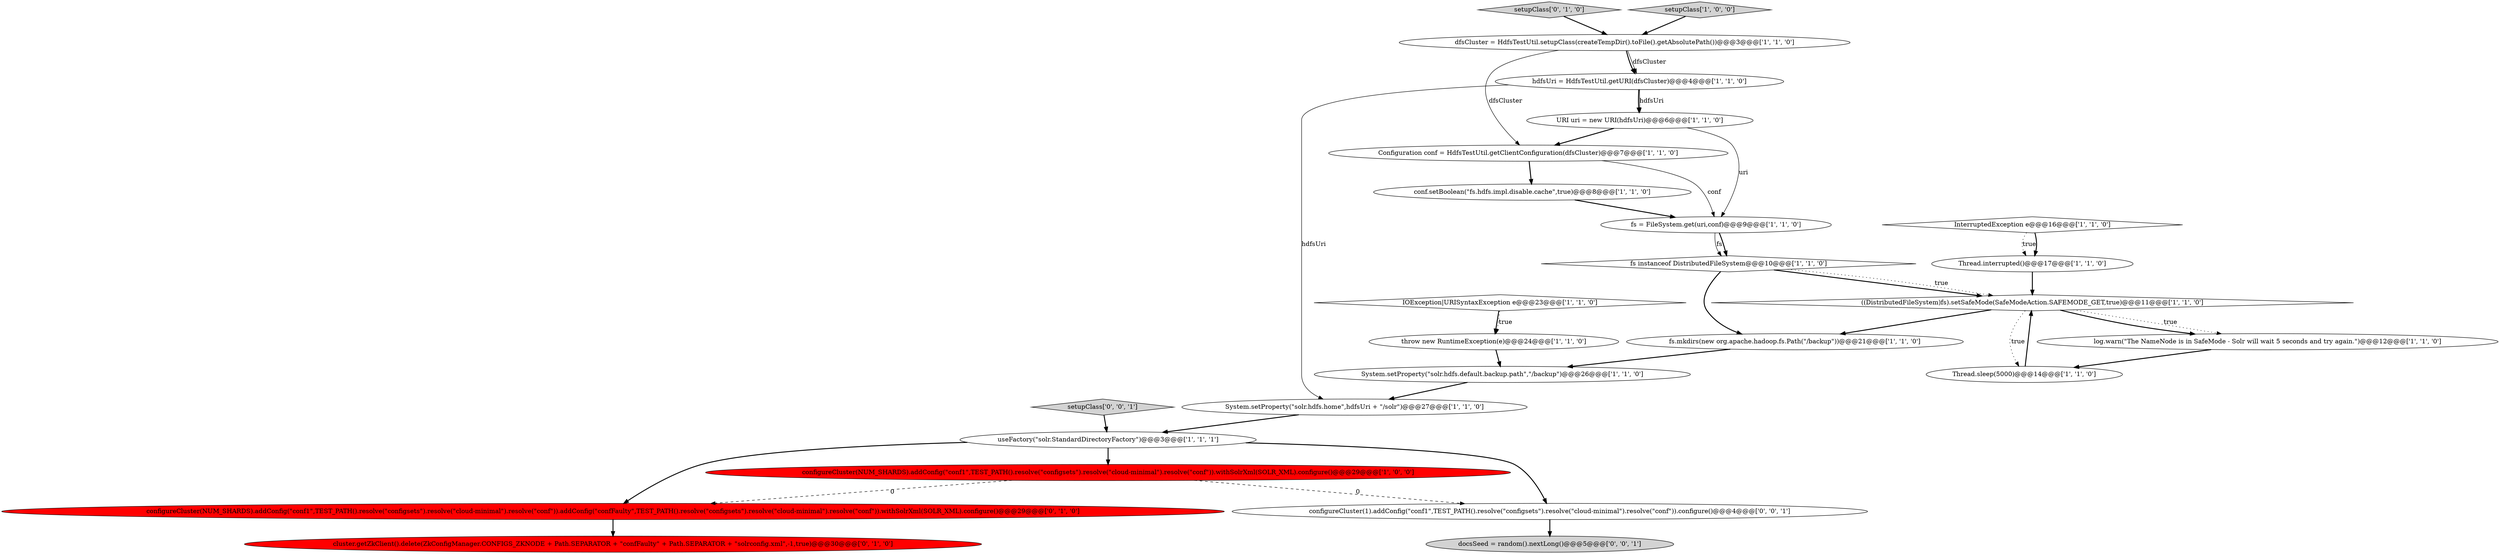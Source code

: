 digraph {
3 [style = filled, label = "fs.mkdirs(new org.apache.hadoop.fs.Path(\"/backup\"))@@@21@@@['1', '1', '0']", fillcolor = white, shape = ellipse image = "AAA0AAABBB1BBB"];
21 [style = filled, label = "setupClass['0', '1', '0']", fillcolor = lightgray, shape = diamond image = "AAA0AAABBB2BBB"];
22 [style = filled, label = "cluster.getZkClient().delete(ZkConfigManager.CONFIGS_ZKNODE + Path.SEPARATOR + \"confFaulty\" + Path.SEPARATOR + \"solrconfig.xml\",-1,true)@@@30@@@['0', '1', '0']", fillcolor = red, shape = ellipse image = "AAA1AAABBB2BBB"];
14 [style = filled, label = "URI uri = new URI(hdfsUri)@@@6@@@['1', '1', '0']", fillcolor = white, shape = ellipse image = "AAA0AAABBB1BBB"];
20 [style = filled, label = "configureCluster(NUM_SHARDS).addConfig(\"conf1\",TEST_PATH().resolve(\"configsets\").resolve(\"cloud-minimal\").resolve(\"conf\")).addConfig(\"confFaulty\",TEST_PATH().resolve(\"configsets\").resolve(\"cloud-minimal\").resolve(\"conf\")).withSolrXml(SOLR_XML).configure()@@@29@@@['0', '1', '0']", fillcolor = red, shape = ellipse image = "AAA1AAABBB2BBB"];
24 [style = filled, label = "docsSeed = random().nextLong()@@@5@@@['0', '0', '1']", fillcolor = lightgray, shape = ellipse image = "AAA0AAABBB3BBB"];
10 [style = filled, label = "configureCluster(NUM_SHARDS).addConfig(\"conf1\",TEST_PATH().resolve(\"configsets\").resolve(\"cloud-minimal\").resolve(\"conf\")).withSolrXml(SOLR_XML).configure()@@@29@@@['1', '0', '0']", fillcolor = red, shape = ellipse image = "AAA1AAABBB1BBB"];
4 [style = filled, label = "dfsCluster = HdfsTestUtil.setupClass(createTempDir().toFile().getAbsolutePath())@@@3@@@['1', '1', '0']", fillcolor = white, shape = ellipse image = "AAA0AAABBB1BBB"];
8 [style = filled, label = "Thread.sleep(5000)@@@14@@@['1', '1', '0']", fillcolor = white, shape = ellipse image = "AAA0AAABBB1BBB"];
9 [style = filled, label = "IOException|URISyntaxException e@@@23@@@['1', '1', '0']", fillcolor = white, shape = diamond image = "AAA0AAABBB1BBB"];
11 [style = filled, label = "throw new RuntimeException(e)@@@24@@@['1', '1', '0']", fillcolor = white, shape = ellipse image = "AAA0AAABBB1BBB"];
16 [style = filled, label = "InterruptedException e@@@16@@@['1', '1', '0']", fillcolor = white, shape = diamond image = "AAA0AAABBB1BBB"];
6 [style = filled, label = "fs instanceof DistributedFileSystem@@@10@@@['1', '1', '0']", fillcolor = white, shape = diamond image = "AAA0AAABBB1BBB"];
23 [style = filled, label = "setupClass['0', '0', '1']", fillcolor = lightgray, shape = diamond image = "AAA0AAABBB3BBB"];
7 [style = filled, label = "Configuration conf = HdfsTestUtil.getClientConfiguration(dfsCluster)@@@7@@@['1', '1', '0']", fillcolor = white, shape = ellipse image = "AAA0AAABBB1BBB"];
12 [style = filled, label = "useFactory(\"solr.StandardDirectoryFactory\")@@@3@@@['1', '1', '1']", fillcolor = white, shape = ellipse image = "AAA0AAABBB1BBB"];
17 [style = filled, label = "setupClass['1', '0', '0']", fillcolor = lightgray, shape = diamond image = "AAA0AAABBB1BBB"];
1 [style = filled, label = "log.warn(\"The NameNode is in SafeMode - Solr will wait 5 seconds and try again.\")@@@12@@@['1', '1', '0']", fillcolor = white, shape = ellipse image = "AAA0AAABBB1BBB"];
18 [style = filled, label = "fs = FileSystem.get(uri,conf)@@@9@@@['1', '1', '0']", fillcolor = white, shape = ellipse image = "AAA0AAABBB1BBB"];
0 [style = filled, label = "hdfsUri = HdfsTestUtil.getURI(dfsCluster)@@@4@@@['1', '1', '0']", fillcolor = white, shape = ellipse image = "AAA0AAABBB1BBB"];
13 [style = filled, label = "conf.setBoolean(\"fs.hdfs.impl.disable.cache\",true)@@@8@@@['1', '1', '0']", fillcolor = white, shape = ellipse image = "AAA0AAABBB1BBB"];
25 [style = filled, label = "configureCluster(1).addConfig(\"conf1\",TEST_PATH().resolve(\"configsets\").resolve(\"cloud-minimal\").resolve(\"conf\")).configure()@@@4@@@['0', '0', '1']", fillcolor = white, shape = ellipse image = "AAA0AAABBB3BBB"];
19 [style = filled, label = "Thread.interrupted()@@@17@@@['1', '1', '0']", fillcolor = white, shape = ellipse image = "AAA0AAABBB1BBB"];
5 [style = filled, label = "System.setProperty(\"solr.hdfs.default.backup.path\",\"/backup\")@@@26@@@['1', '1', '0']", fillcolor = white, shape = ellipse image = "AAA0AAABBB1BBB"];
2 [style = filled, label = "System.setProperty(\"solr.hdfs.home\",hdfsUri + \"/solr\")@@@27@@@['1', '1', '0']", fillcolor = white, shape = ellipse image = "AAA0AAABBB1BBB"];
15 [style = filled, label = "((DistributedFileSystem)fs).setSafeMode(SafeModeAction.SAFEMODE_GET,true)@@@11@@@['1', '1', '0']", fillcolor = white, shape = diamond image = "AAA0AAABBB1BBB"];
7->13 [style = bold, label=""];
16->19 [style = dotted, label="true"];
6->3 [style = bold, label=""];
7->18 [style = solid, label="conf"];
1->8 [style = bold, label=""];
8->15 [style = bold, label=""];
9->11 [style = bold, label=""];
14->18 [style = solid, label="uri"];
9->11 [style = dotted, label="true"];
18->6 [style = solid, label="fs"];
12->20 [style = bold, label=""];
4->0 [style = solid, label="dfsCluster"];
0->14 [style = solid, label="hdfsUri"];
15->3 [style = bold, label=""];
16->19 [style = bold, label=""];
6->15 [style = bold, label=""];
2->12 [style = bold, label=""];
4->0 [style = bold, label=""];
14->7 [style = bold, label=""];
20->22 [style = bold, label=""];
25->24 [style = bold, label=""];
11->5 [style = bold, label=""];
5->2 [style = bold, label=""];
0->14 [style = bold, label=""];
3->5 [style = bold, label=""];
12->10 [style = bold, label=""];
15->8 [style = dotted, label="true"];
4->7 [style = solid, label="dfsCluster"];
18->6 [style = bold, label=""];
12->25 [style = bold, label=""];
15->1 [style = dotted, label="true"];
10->20 [style = dashed, label="0"];
23->12 [style = bold, label=""];
6->15 [style = dotted, label="true"];
19->15 [style = bold, label=""];
10->25 [style = dashed, label="0"];
17->4 [style = bold, label=""];
0->2 [style = solid, label="hdfsUri"];
13->18 [style = bold, label=""];
21->4 [style = bold, label=""];
15->1 [style = bold, label=""];
}
